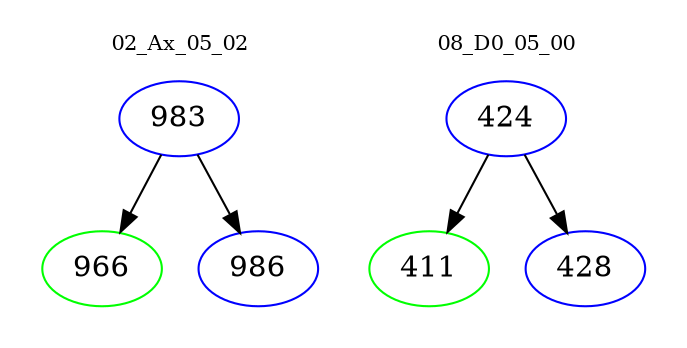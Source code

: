 digraph{
subgraph cluster_0 {
color = white
label = "02_Ax_05_02";
fontsize=10;
T0_983 [label="983", color="blue"]
T0_983 -> T0_966 [color="black"]
T0_966 [label="966", color="green"]
T0_983 -> T0_986 [color="black"]
T0_986 [label="986", color="blue"]
}
subgraph cluster_1 {
color = white
label = "08_D0_05_00";
fontsize=10;
T1_424 [label="424", color="blue"]
T1_424 -> T1_411 [color="black"]
T1_411 [label="411", color="green"]
T1_424 -> T1_428 [color="black"]
T1_428 [label="428", color="blue"]
}
}
